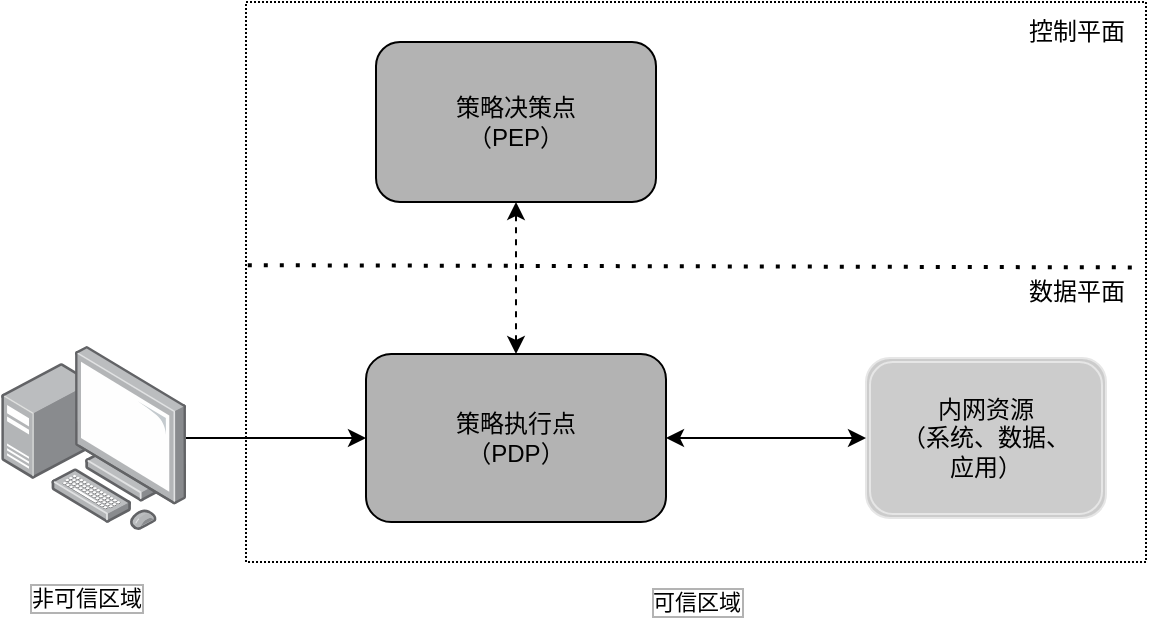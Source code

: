 <mxfile version="24.0.7" type="github">
  <diagram name="第 1 页" id="vu2MBvDtXvxAbupbZDbj">
    <mxGraphModel dx="1768" dy="479" grid="1" gridSize="10" guides="1" tooltips="1" connect="1" arrows="1" fold="1" page="1" pageScale="1" pageWidth="827" pageHeight="1169" math="0" shadow="0">
      <root>
        <mxCell id="0" />
        <mxCell id="1" parent="0" />
        <mxCell id="sWWAI7rI3XmYcROVgZm0-9" value="" style="rounded=0;whiteSpace=wrap;html=1;dashed=1;dashPattern=1 1;" vertex="1" parent="1">
          <mxGeometry x="120" y="160" width="450" height="280" as="geometry" />
        </mxCell>
        <mxCell id="sWWAI7rI3XmYcROVgZm0-11" value="" style="edgeStyle=orthogonalEdgeStyle;rounded=0;orthogonalLoop=1;jettySize=auto;html=1;entryX=0;entryY=0.5;entryDx=0;entryDy=0;" edge="1" parent="1" source="sWWAI7rI3XmYcROVgZm0-1" target="sWWAI7rI3XmYcROVgZm0-10">
          <mxGeometry relative="1" as="geometry" />
        </mxCell>
        <mxCell id="sWWAI7rI3XmYcROVgZm0-1" value="" style="image;points=[];aspect=fixed;html=1;align=center;shadow=0;dashed=0;image=img/lib/allied_telesis/computer_and_terminals/Personal_Computer_with_Server.svg;" vertex="1" parent="1">
          <mxGeometry x="-2.4" y="331.8" width="92.4" height="92.4" as="geometry" />
        </mxCell>
        <mxCell id="sWWAI7rI3XmYcROVgZm0-2" value="策略决策点&lt;div&gt;（PEP）&lt;/div&gt;" style="rounded=1;whiteSpace=wrap;html=1;fillColor=#B3B3B3;" vertex="1" parent="1">
          <mxGeometry x="185" y="180" width="140" height="80" as="geometry" />
        </mxCell>
        <mxCell id="sWWAI7rI3XmYcROVgZm0-4" value="内网资源&lt;div&gt;（系统、数据、&lt;/div&gt;&lt;div&gt;应用）&lt;/div&gt;" style="shape=ext;double=1;rounded=1;whiteSpace=wrap;html=1;strokeColor=#E6E6E6;fillColor=#CCCCCC;" vertex="1" parent="1">
          <mxGeometry x="430" y="338" width="120" height="80" as="geometry" />
        </mxCell>
        <mxCell id="sWWAI7rI3XmYcROVgZm0-8" value="可信区域" style="edgeLabel;html=1;align=center;verticalAlign=middle;resizable=0;points=[];labelBorderColor=#B3B3B3;" vertex="1" connectable="0" parent="1">
          <mxGeometry x="345.004" y="460.0" as="geometry" />
        </mxCell>
        <mxCell id="sWWAI7rI3XmYcROVgZm0-10" value="策略执行点&lt;div&gt;（PDP）&lt;/div&gt;" style="rounded=1;whiteSpace=wrap;html=1;fillColor=#B3B3B3;" vertex="1" parent="1">
          <mxGeometry x="180" y="336" width="150" height="84" as="geometry" />
        </mxCell>
        <mxCell id="sWWAI7rI3XmYcROVgZm0-12" value="非可信区域" style="edgeLabel;html=1;align=center;verticalAlign=middle;resizable=0;points=[];labelBorderColor=#B3B3B3;" vertex="1" connectable="0" parent="1">
          <mxGeometry x="360.004" y="450.0" as="geometry">
            <mxPoint x="-320" y="8" as="offset" />
          </mxGeometry>
        </mxCell>
        <mxCell id="sWWAI7rI3XmYcROVgZm0-15" value="" style="endArrow=none;dashed=1;html=1;dashPattern=1 3;strokeWidth=2;rounded=0;exitX=0.002;exitY=0.47;exitDx=0;exitDy=0;exitPerimeter=0;entryX=0.997;entryY=0.474;entryDx=0;entryDy=0;entryPerimeter=0;" edge="1" parent="1" source="sWWAI7rI3XmYcROVgZm0-9" target="sWWAI7rI3XmYcROVgZm0-9">
          <mxGeometry width="50" height="50" relative="1" as="geometry">
            <mxPoint x="130" y="290" as="sourcePoint" />
            <mxPoint x="180" y="240" as="targetPoint" />
          </mxGeometry>
        </mxCell>
        <mxCell id="sWWAI7rI3XmYcROVgZm0-17" value="控制平面" style="text;html=1;align=center;verticalAlign=middle;resizable=0;points=[];autosize=1;strokeColor=none;fillColor=none;" vertex="1" parent="1">
          <mxGeometry x="500" y="160" width="70" height="30" as="geometry" />
        </mxCell>
        <mxCell id="sWWAI7rI3XmYcROVgZm0-18" value="数据平面" style="text;html=1;align=center;verticalAlign=middle;resizable=0;points=[];autosize=1;strokeColor=none;fillColor=none;" vertex="1" parent="1">
          <mxGeometry x="500" y="290" width="70" height="30" as="geometry" />
        </mxCell>
        <mxCell id="sWWAI7rI3XmYcROVgZm0-19" value="" style="endArrow=classic;startArrow=classic;html=1;rounded=0;entryX=0.5;entryY=1;entryDx=0;entryDy=0;dashed=1;" edge="1" parent="1" source="sWWAI7rI3XmYcROVgZm0-10" target="sWWAI7rI3XmYcROVgZm0-2">
          <mxGeometry width="50" height="50" relative="1" as="geometry">
            <mxPoint x="10" y="290" as="sourcePoint" />
            <mxPoint x="60" y="240" as="targetPoint" />
          </mxGeometry>
        </mxCell>
        <mxCell id="sWWAI7rI3XmYcROVgZm0-24" value="" style="endArrow=classic;startArrow=classic;html=1;rounded=0;entryX=0;entryY=0.5;entryDx=0;entryDy=0;" edge="1" parent="1" source="sWWAI7rI3XmYcROVgZm0-10" target="sWWAI7rI3XmYcROVgZm0-4">
          <mxGeometry width="50" height="50" relative="1" as="geometry">
            <mxPoint x="-50" y="340" as="sourcePoint" />
            <mxPoint y="290" as="targetPoint" />
          </mxGeometry>
        </mxCell>
      </root>
    </mxGraphModel>
  </diagram>
</mxfile>
